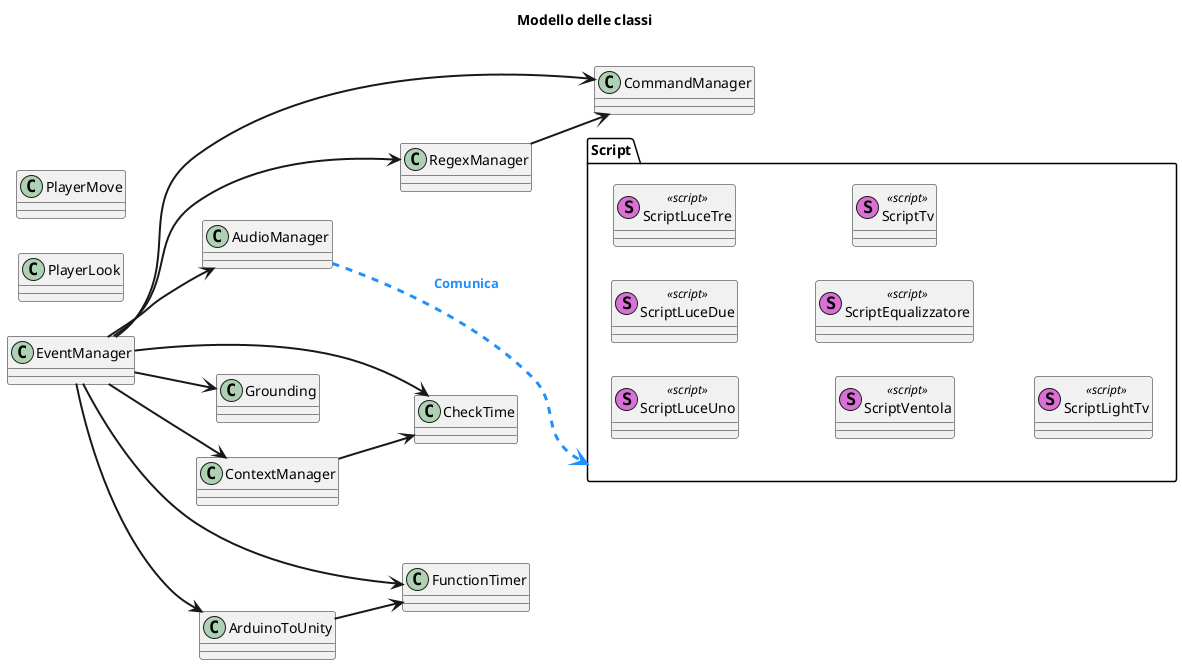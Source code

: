 @startuml
Title Modello delle classi\n
left to right direction

class "EventManager" as em
class "RegexManager" as rm
class "CommandManager" as cmdm
class "AudioManager" as am

class "ArduinoToUnity" as atu
class "Grounding" as g
class "ContextManager" as cxm

class "CheckTime" as ct
class "FunctionTimer" as ft
class "PlayerLook" as pl
class "PlayerMove" as pm

Package Script{
class ScriptLuceUno <<(S, orchid) script>>
class ScriptLuceDue <<(S, orchid) script>>
class ScriptLuceTre <<(S, orchid) script>>
class ScriptVentola <<(S, orchid) script>>
class ScriptEqualizzatore <<(S, orchid) script>>
class ScriptTv <<(S, orchid) script>>
class ScriptLightTv <<(S, orchid) script>>
}

em ---[thickness=2]> rm
em --[thickness=2]> cxm
em --[thickness=2]> g
em --[thickness=2]> atu
em --[thickness=2]> ct
em ---[thickness=2]> ft
em --[thickness=2]> cmdm
em --[thickness=2]> am
atu --[thickness=2]> ft
cxm --[thickness=2]> ct
rm --[thickness=2]> cmdm
am ..[dashed,thickness=3].> Script #line:DodgerBlue;text:DodgerBlue :**Comunica**
@enduml